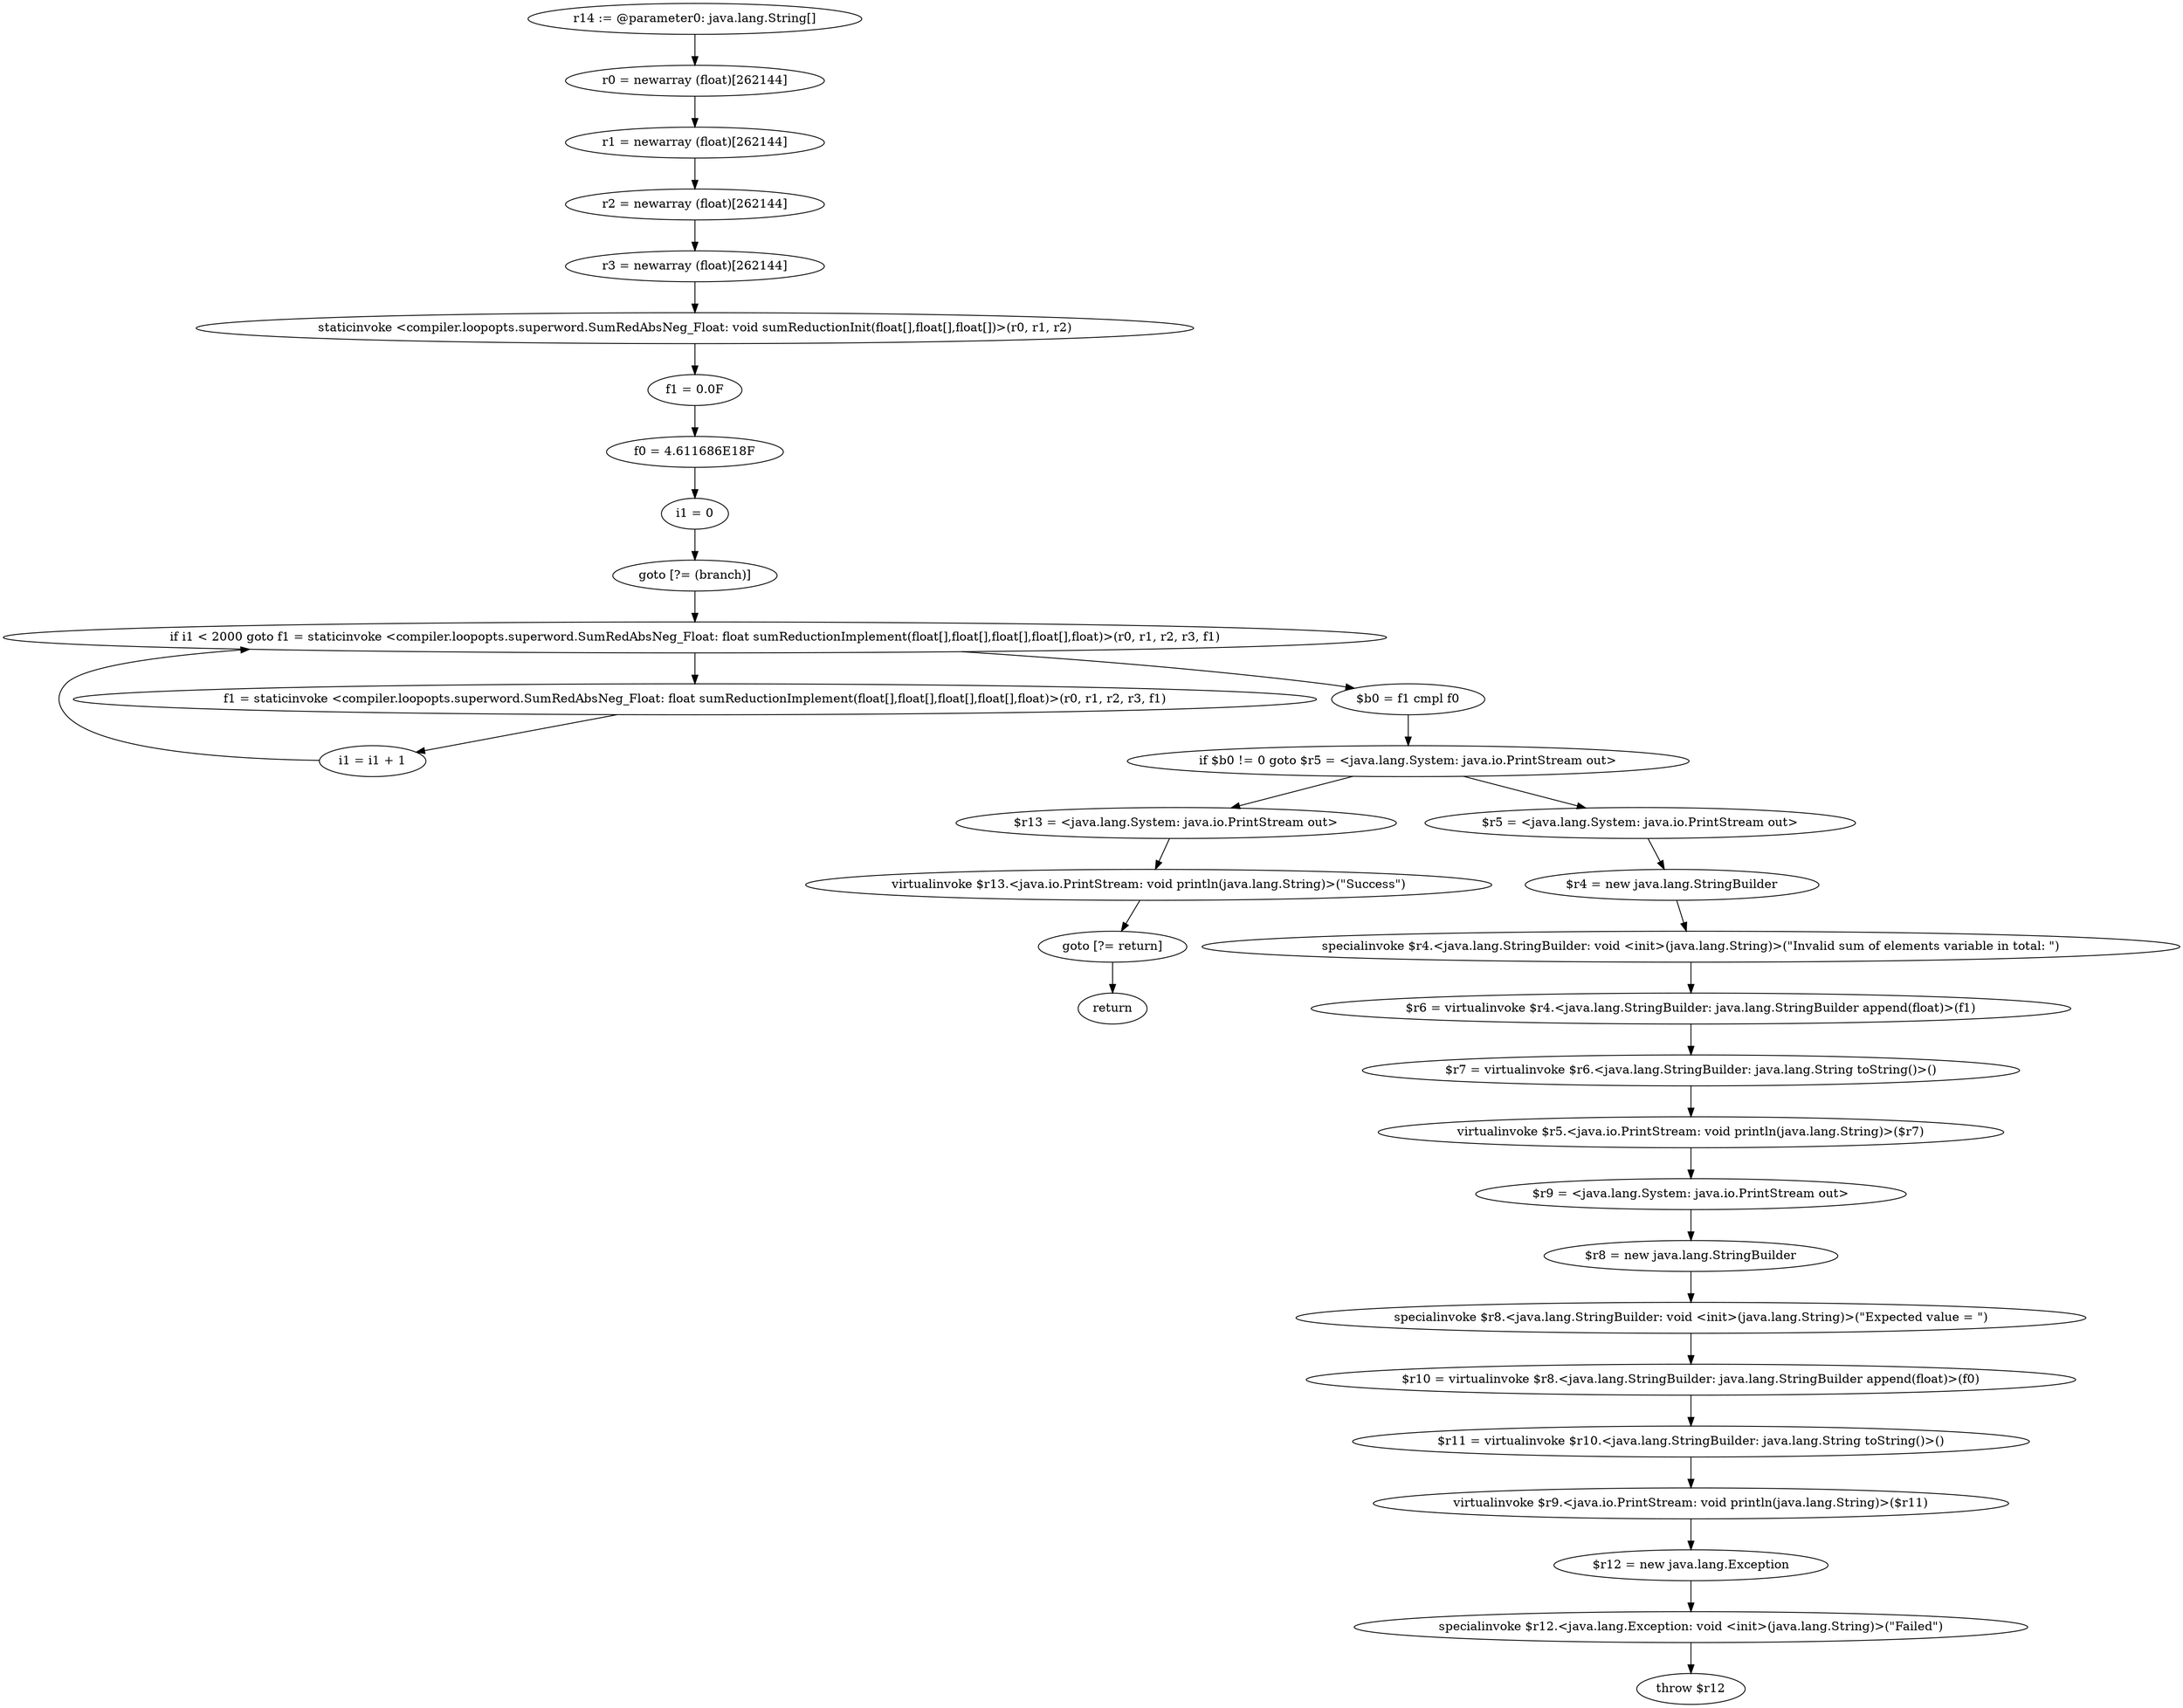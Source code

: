 digraph "unitGraph" {
    "r14 := @parameter0: java.lang.String[]"
    "r0 = newarray (float)[262144]"
    "r1 = newarray (float)[262144]"
    "r2 = newarray (float)[262144]"
    "r3 = newarray (float)[262144]"
    "staticinvoke <compiler.loopopts.superword.SumRedAbsNeg_Float: void sumReductionInit(float[],float[],float[])>(r0, r1, r2)"
    "f1 = 0.0F"
    "f0 = 4.611686E18F"
    "i1 = 0"
    "goto [?= (branch)]"
    "f1 = staticinvoke <compiler.loopopts.superword.SumRedAbsNeg_Float: float sumReductionImplement(float[],float[],float[],float[],float)>(r0, r1, r2, r3, f1)"
    "i1 = i1 + 1"
    "if i1 < 2000 goto f1 = staticinvoke <compiler.loopopts.superword.SumRedAbsNeg_Float: float sumReductionImplement(float[],float[],float[],float[],float)>(r0, r1, r2, r3, f1)"
    "$b0 = f1 cmpl f0"
    "if $b0 != 0 goto $r5 = <java.lang.System: java.io.PrintStream out>"
    "$r13 = <java.lang.System: java.io.PrintStream out>"
    "virtualinvoke $r13.<java.io.PrintStream: void println(java.lang.String)>(\"Success\")"
    "goto [?= return]"
    "$r5 = <java.lang.System: java.io.PrintStream out>"
    "$r4 = new java.lang.StringBuilder"
    "specialinvoke $r4.<java.lang.StringBuilder: void <init>(java.lang.String)>(\"Invalid sum of elements variable in total: \")"
    "$r6 = virtualinvoke $r4.<java.lang.StringBuilder: java.lang.StringBuilder append(float)>(f1)"
    "$r7 = virtualinvoke $r6.<java.lang.StringBuilder: java.lang.String toString()>()"
    "virtualinvoke $r5.<java.io.PrintStream: void println(java.lang.String)>($r7)"
    "$r9 = <java.lang.System: java.io.PrintStream out>"
    "$r8 = new java.lang.StringBuilder"
    "specialinvoke $r8.<java.lang.StringBuilder: void <init>(java.lang.String)>(\"Expected value = \")"
    "$r10 = virtualinvoke $r8.<java.lang.StringBuilder: java.lang.StringBuilder append(float)>(f0)"
    "$r11 = virtualinvoke $r10.<java.lang.StringBuilder: java.lang.String toString()>()"
    "virtualinvoke $r9.<java.io.PrintStream: void println(java.lang.String)>($r11)"
    "$r12 = new java.lang.Exception"
    "specialinvoke $r12.<java.lang.Exception: void <init>(java.lang.String)>(\"Failed\")"
    "throw $r12"
    "return"
    "r14 := @parameter0: java.lang.String[]"->"r0 = newarray (float)[262144]";
    "r0 = newarray (float)[262144]"->"r1 = newarray (float)[262144]";
    "r1 = newarray (float)[262144]"->"r2 = newarray (float)[262144]";
    "r2 = newarray (float)[262144]"->"r3 = newarray (float)[262144]";
    "r3 = newarray (float)[262144]"->"staticinvoke <compiler.loopopts.superword.SumRedAbsNeg_Float: void sumReductionInit(float[],float[],float[])>(r0, r1, r2)";
    "staticinvoke <compiler.loopopts.superword.SumRedAbsNeg_Float: void sumReductionInit(float[],float[],float[])>(r0, r1, r2)"->"f1 = 0.0F";
    "f1 = 0.0F"->"f0 = 4.611686E18F";
    "f0 = 4.611686E18F"->"i1 = 0";
    "i1 = 0"->"goto [?= (branch)]";
    "goto [?= (branch)]"->"if i1 < 2000 goto f1 = staticinvoke <compiler.loopopts.superword.SumRedAbsNeg_Float: float sumReductionImplement(float[],float[],float[],float[],float)>(r0, r1, r2, r3, f1)";
    "f1 = staticinvoke <compiler.loopopts.superword.SumRedAbsNeg_Float: float sumReductionImplement(float[],float[],float[],float[],float)>(r0, r1, r2, r3, f1)"->"i1 = i1 + 1";
    "i1 = i1 + 1"->"if i1 < 2000 goto f1 = staticinvoke <compiler.loopopts.superword.SumRedAbsNeg_Float: float sumReductionImplement(float[],float[],float[],float[],float)>(r0, r1, r2, r3, f1)";
    "if i1 < 2000 goto f1 = staticinvoke <compiler.loopopts.superword.SumRedAbsNeg_Float: float sumReductionImplement(float[],float[],float[],float[],float)>(r0, r1, r2, r3, f1)"->"$b0 = f1 cmpl f0";
    "if i1 < 2000 goto f1 = staticinvoke <compiler.loopopts.superword.SumRedAbsNeg_Float: float sumReductionImplement(float[],float[],float[],float[],float)>(r0, r1, r2, r3, f1)"->"f1 = staticinvoke <compiler.loopopts.superword.SumRedAbsNeg_Float: float sumReductionImplement(float[],float[],float[],float[],float)>(r0, r1, r2, r3, f1)";
    "$b0 = f1 cmpl f0"->"if $b0 != 0 goto $r5 = <java.lang.System: java.io.PrintStream out>";
    "if $b0 != 0 goto $r5 = <java.lang.System: java.io.PrintStream out>"->"$r13 = <java.lang.System: java.io.PrintStream out>";
    "if $b0 != 0 goto $r5 = <java.lang.System: java.io.PrintStream out>"->"$r5 = <java.lang.System: java.io.PrintStream out>";
    "$r13 = <java.lang.System: java.io.PrintStream out>"->"virtualinvoke $r13.<java.io.PrintStream: void println(java.lang.String)>(\"Success\")";
    "virtualinvoke $r13.<java.io.PrintStream: void println(java.lang.String)>(\"Success\")"->"goto [?= return]";
    "goto [?= return]"->"return";
    "$r5 = <java.lang.System: java.io.PrintStream out>"->"$r4 = new java.lang.StringBuilder";
    "$r4 = new java.lang.StringBuilder"->"specialinvoke $r4.<java.lang.StringBuilder: void <init>(java.lang.String)>(\"Invalid sum of elements variable in total: \")";
    "specialinvoke $r4.<java.lang.StringBuilder: void <init>(java.lang.String)>(\"Invalid sum of elements variable in total: \")"->"$r6 = virtualinvoke $r4.<java.lang.StringBuilder: java.lang.StringBuilder append(float)>(f1)";
    "$r6 = virtualinvoke $r4.<java.lang.StringBuilder: java.lang.StringBuilder append(float)>(f1)"->"$r7 = virtualinvoke $r6.<java.lang.StringBuilder: java.lang.String toString()>()";
    "$r7 = virtualinvoke $r6.<java.lang.StringBuilder: java.lang.String toString()>()"->"virtualinvoke $r5.<java.io.PrintStream: void println(java.lang.String)>($r7)";
    "virtualinvoke $r5.<java.io.PrintStream: void println(java.lang.String)>($r7)"->"$r9 = <java.lang.System: java.io.PrintStream out>";
    "$r9 = <java.lang.System: java.io.PrintStream out>"->"$r8 = new java.lang.StringBuilder";
    "$r8 = new java.lang.StringBuilder"->"specialinvoke $r8.<java.lang.StringBuilder: void <init>(java.lang.String)>(\"Expected value = \")";
    "specialinvoke $r8.<java.lang.StringBuilder: void <init>(java.lang.String)>(\"Expected value = \")"->"$r10 = virtualinvoke $r8.<java.lang.StringBuilder: java.lang.StringBuilder append(float)>(f0)";
    "$r10 = virtualinvoke $r8.<java.lang.StringBuilder: java.lang.StringBuilder append(float)>(f0)"->"$r11 = virtualinvoke $r10.<java.lang.StringBuilder: java.lang.String toString()>()";
    "$r11 = virtualinvoke $r10.<java.lang.StringBuilder: java.lang.String toString()>()"->"virtualinvoke $r9.<java.io.PrintStream: void println(java.lang.String)>($r11)";
    "virtualinvoke $r9.<java.io.PrintStream: void println(java.lang.String)>($r11)"->"$r12 = new java.lang.Exception";
    "$r12 = new java.lang.Exception"->"specialinvoke $r12.<java.lang.Exception: void <init>(java.lang.String)>(\"Failed\")";
    "specialinvoke $r12.<java.lang.Exception: void <init>(java.lang.String)>(\"Failed\")"->"throw $r12";
}
